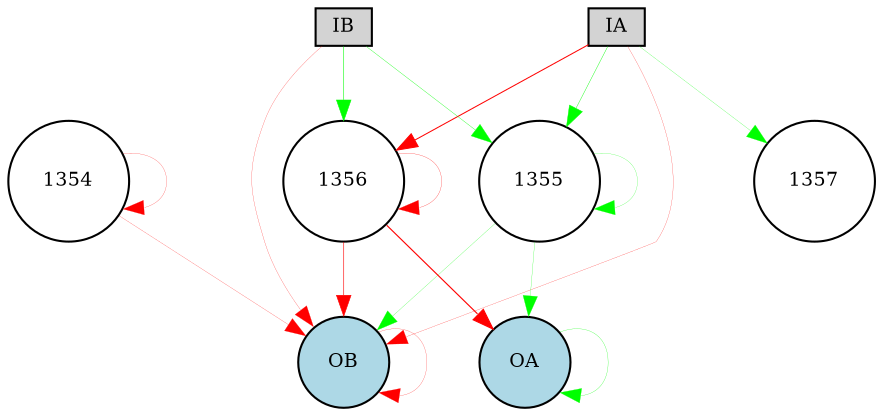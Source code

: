 digraph {
	node [fontsize=9 height=0.2 shape=circle width=0.2]
	IA [fillcolor=lightgray shape=box style=filled]
	IB [fillcolor=lightgray shape=box style=filled]
	OA [fillcolor=lightblue style=filled]
	OB [fillcolor=lightblue style=filled]
	1354 [fillcolor=white style=filled]
	1355 [fillcolor=white style=filled]
	1356 [fillcolor=white style=filled]
	IA -> 1355 [color=green penwidth=0.19371710459866126 style=solid]
	IA -> 1356 [color=red penwidth=0.48582803396903973 style=solid]
	IA -> 1357 [color=green penwidth=0.10612651738850254 style=solid]
	IB -> 1355 [color=green penwidth=0.16571696177506834 style=solid]
	IB -> 1356 [color=green penwidth=0.2685922002716462 style=solid]
	1354 -> OB [color=red penwidth=0.1 style=solid]
	1355 -> OA [color=green penwidth=0.1116916802318297 style=solid]
	1355 -> OB [color=green penwidth=0.10723395498825208 style=solid]
	1356 -> OA [color=red penwidth=0.5428440245902377 style=solid]
	1356 -> OB [color=red penwidth=0.28998976490093786 style=solid]
	IA -> OB [color=red penwidth=0.1 style=solid]
	IB -> OB [color=red penwidth=0.1 style=solid]
	OA -> OA [color=green penwidth=0.12116244788376762 style=solid]
	OB -> OB [color=red penwidth=0.1 style=solid]
	1354 -> 1354 [color=red penwidth=0.1 style=solid]
	1355 -> 1355 [color=green penwidth=0.10058396686139895 style=solid]
	1356 -> 1356 [color=red penwidth=0.12042335314331457 style=solid]
}

